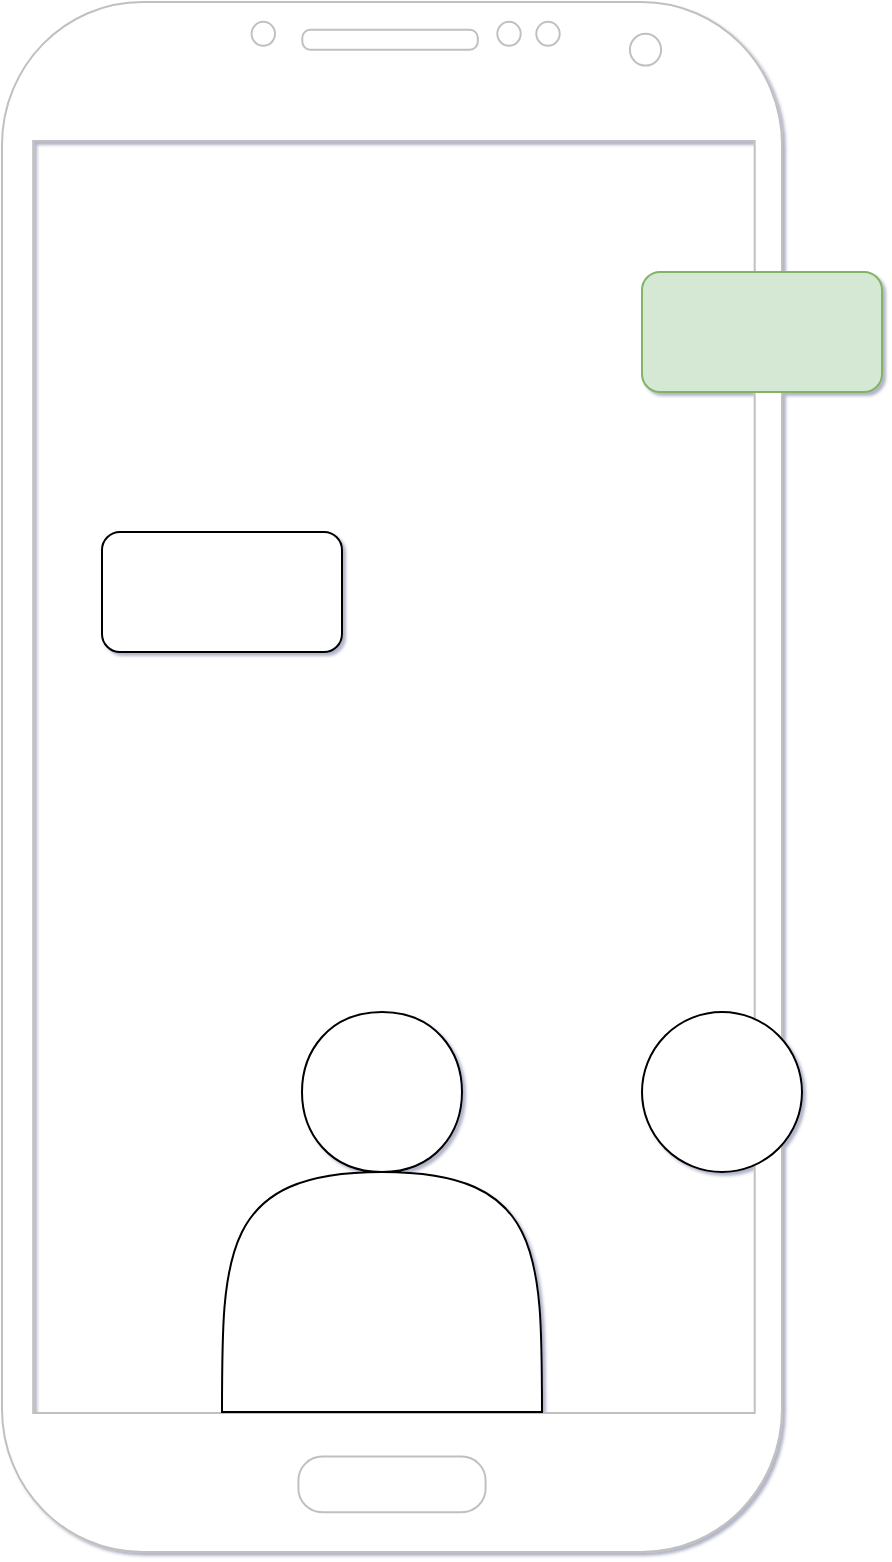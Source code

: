 <mxfile version="18.0.2" type="github">
  <diagram id="Wtf4xJytpij9x_gFcfHL" name="Page-1">
    <mxGraphModel dx="1335" dy="1069" grid="1" gridSize="10" guides="1" tooltips="1" connect="1" arrows="1" fold="1" page="1" pageScale="1" pageWidth="1100" pageHeight="850" background="none" math="0" shadow="1">
      <root>
        <mxCell id="0" />
        <mxCell id="1" parent="0" />
        <mxCell id="bsZNXIe2ywidmSZZzwNC-21" value="" style="verticalLabelPosition=bottom;verticalAlign=top;html=1;shadow=0;dashed=0;strokeWidth=1;shape=mxgraph.android.phone2;strokeColor=#c0c0c0;" parent="1" vertex="1">
          <mxGeometry x="60" y="25" width="390" height="775" as="geometry" />
        </mxCell>
        <mxCell id="2xvqOemwckODqJgOykbF-1" value="" style="shape=actor;whiteSpace=wrap;html=1;" vertex="1" parent="1">
          <mxGeometry x="170" y="530" width="160" height="200" as="geometry" />
        </mxCell>
        <mxCell id="ElUXdl_Q-UPe2DIQfnci-1" value="" style="rounded=1;whiteSpace=wrap;html=1;fillColor=#d5e8d4;strokeColor=#82b366;" vertex="1" parent="1">
          <mxGeometry x="380" y="160" width="120" height="60" as="geometry" />
        </mxCell>
        <mxCell id="2xvqOemwckODqJgOykbF-2" value="" style="ellipse;whiteSpace=wrap;html=1;aspect=fixed;" vertex="1" parent="1">
          <mxGeometry x="380" y="530" width="80" height="80" as="geometry" />
        </mxCell>
        <mxCell id="ElUXdl_Q-UPe2DIQfnci-2" value="" style="rounded=1;whiteSpace=wrap;html=1;" vertex="1" parent="1">
          <mxGeometry x="110" y="290" width="120" height="60" as="geometry" />
        </mxCell>
      </root>
    </mxGraphModel>
  </diagram>
</mxfile>
